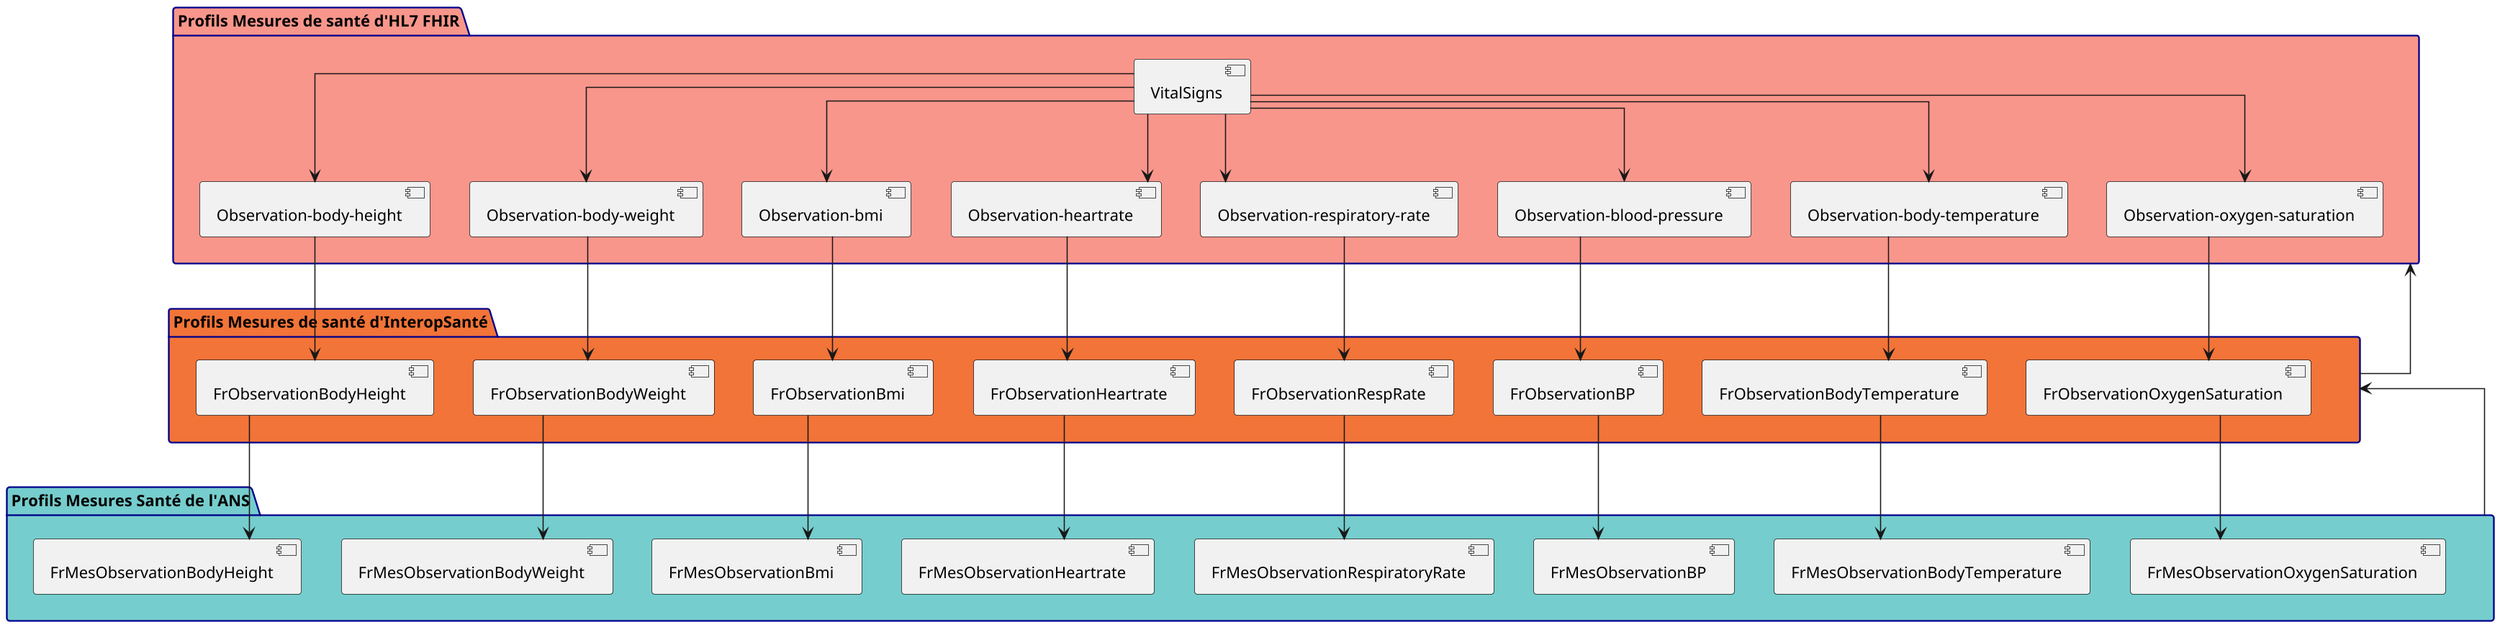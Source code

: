 @startuml

skinparam linetype ortho
skinparam dpi 150
skinparam boxPadding 10
skinparam shadowing false
skinparam packageBackgroundColor LightBlue
skinparam packageBorderColor DarkBlue

package "Profils Mesures de santé d'HL7 FHIR" as HL7 #F9968B {
    [VitalSigns] --> [Observation-body-height]
    [VitalSigns] --> [Observation-body-weight]
    [VitalSigns] --> [Observation-bmi]
    [VitalSigns] --> [Observation-heartrate]
    [VitalSigns] --> [Observation-respiratory-rate]
    [VitalSigns] --> [Observation-blood-pressure]
    [VitalSigns] --> [Observation-body-temperature]
    [VitalSigns] --> [Observation-oxygen-saturation]
}

package "Profils Mesures de santé d'InteropSanté" as PI #F27438 {
    [Observation-bmi] --> [FrObservationBmi]
    [Observation-heartrate] --> [FrObservationHeartrate]
    [Observation-body-weight] --> [FrObservationBodyWeight]
    [Observation-body-height] --> [FrObservationBodyHeight]
    [Observation-body-temperature] --> [FrObservationBodyTemperature]
    [Observation-blood-pressure] --> [FrObservationBP]
    [Observation-oxygen-saturation] --> [FrObservationOxygenSaturation]
    [Observation-respiratory-rate] --> [FrObservationRespRate]
}

package "Profils Mesures Santé de l'ANS" as PMSB #76CDCD {
    [FrObservationBmi] --> [FrMesObservationBmi]
    [FrObservationHeartrate] --> [FrMesObservationHeartrate]
    [FrObservationBodyWeight] --> [FrMesObservationBodyWeight]
    [FrObservationBodyHeight] --> [FrMesObservationBodyHeight]
    [FrObservationBodyTemperature] --> [FrMesObservationBodyTemperature]
    [FrObservationBP] --> [FrMesObservationBP]
    [FrObservationOxygenSaturation] --> [FrMesObservationOxygenSaturation]
    [FrObservationRespRate] --> [FrMesObservationRespiratoryRate]
    

}

PMSB --> PI
PI --> HL7

@enduml
